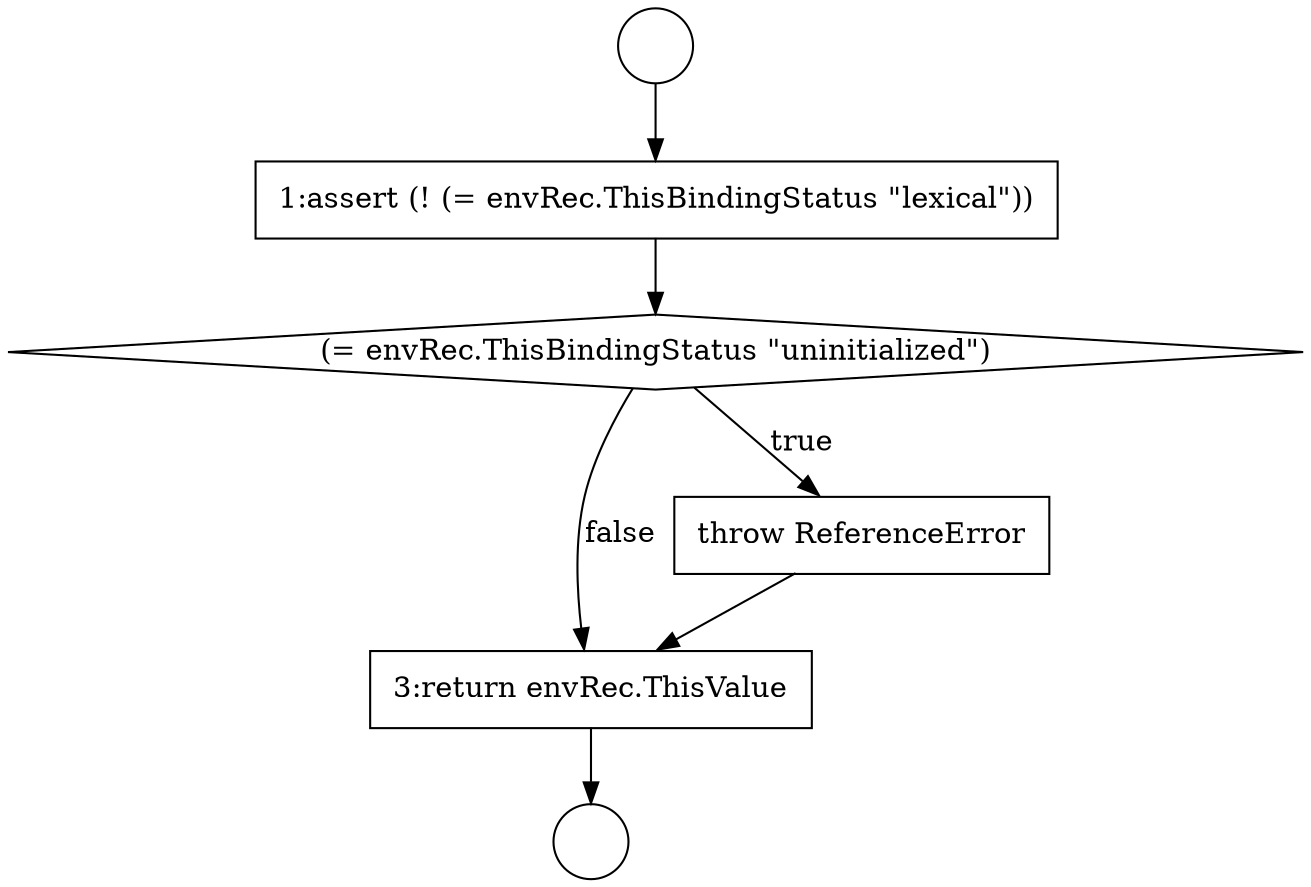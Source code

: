 digraph {
  node1327 [shape=circle label=" " color="black" fillcolor="white" style=filled]
  node1330 [shape=diamond, label=<<font color="black">(= envRec.ThisBindingStatus &quot;uninitialized&quot;)</font>> color="black" fillcolor="white" style=filled]
  node1328 [shape=circle label=" " color="black" fillcolor="white" style=filled]
  node1329 [shape=none, margin=0, label=<<font color="black">
    <table border="0" cellborder="1" cellspacing="0" cellpadding="10">
      <tr><td align="left">1:assert (! (= envRec.ThisBindingStatus &quot;lexical&quot;))</td></tr>
    </table>
  </font>> color="black" fillcolor="white" style=filled]
  node1332 [shape=none, margin=0, label=<<font color="black">
    <table border="0" cellborder="1" cellspacing="0" cellpadding="10">
      <tr><td align="left">3:return envRec.ThisValue</td></tr>
    </table>
  </font>> color="black" fillcolor="white" style=filled]
  node1331 [shape=none, margin=0, label=<<font color="black">
    <table border="0" cellborder="1" cellspacing="0" cellpadding="10">
      <tr><td align="left">throw ReferenceError</td></tr>
    </table>
  </font>> color="black" fillcolor="white" style=filled]
  node1332 -> node1328 [ color="black"]
  node1331 -> node1332 [ color="black"]
  node1330 -> node1331 [label=<<font color="black">true</font>> color="black"]
  node1330 -> node1332 [label=<<font color="black">false</font>> color="black"]
  node1327 -> node1329 [ color="black"]
  node1329 -> node1330 [ color="black"]
}
